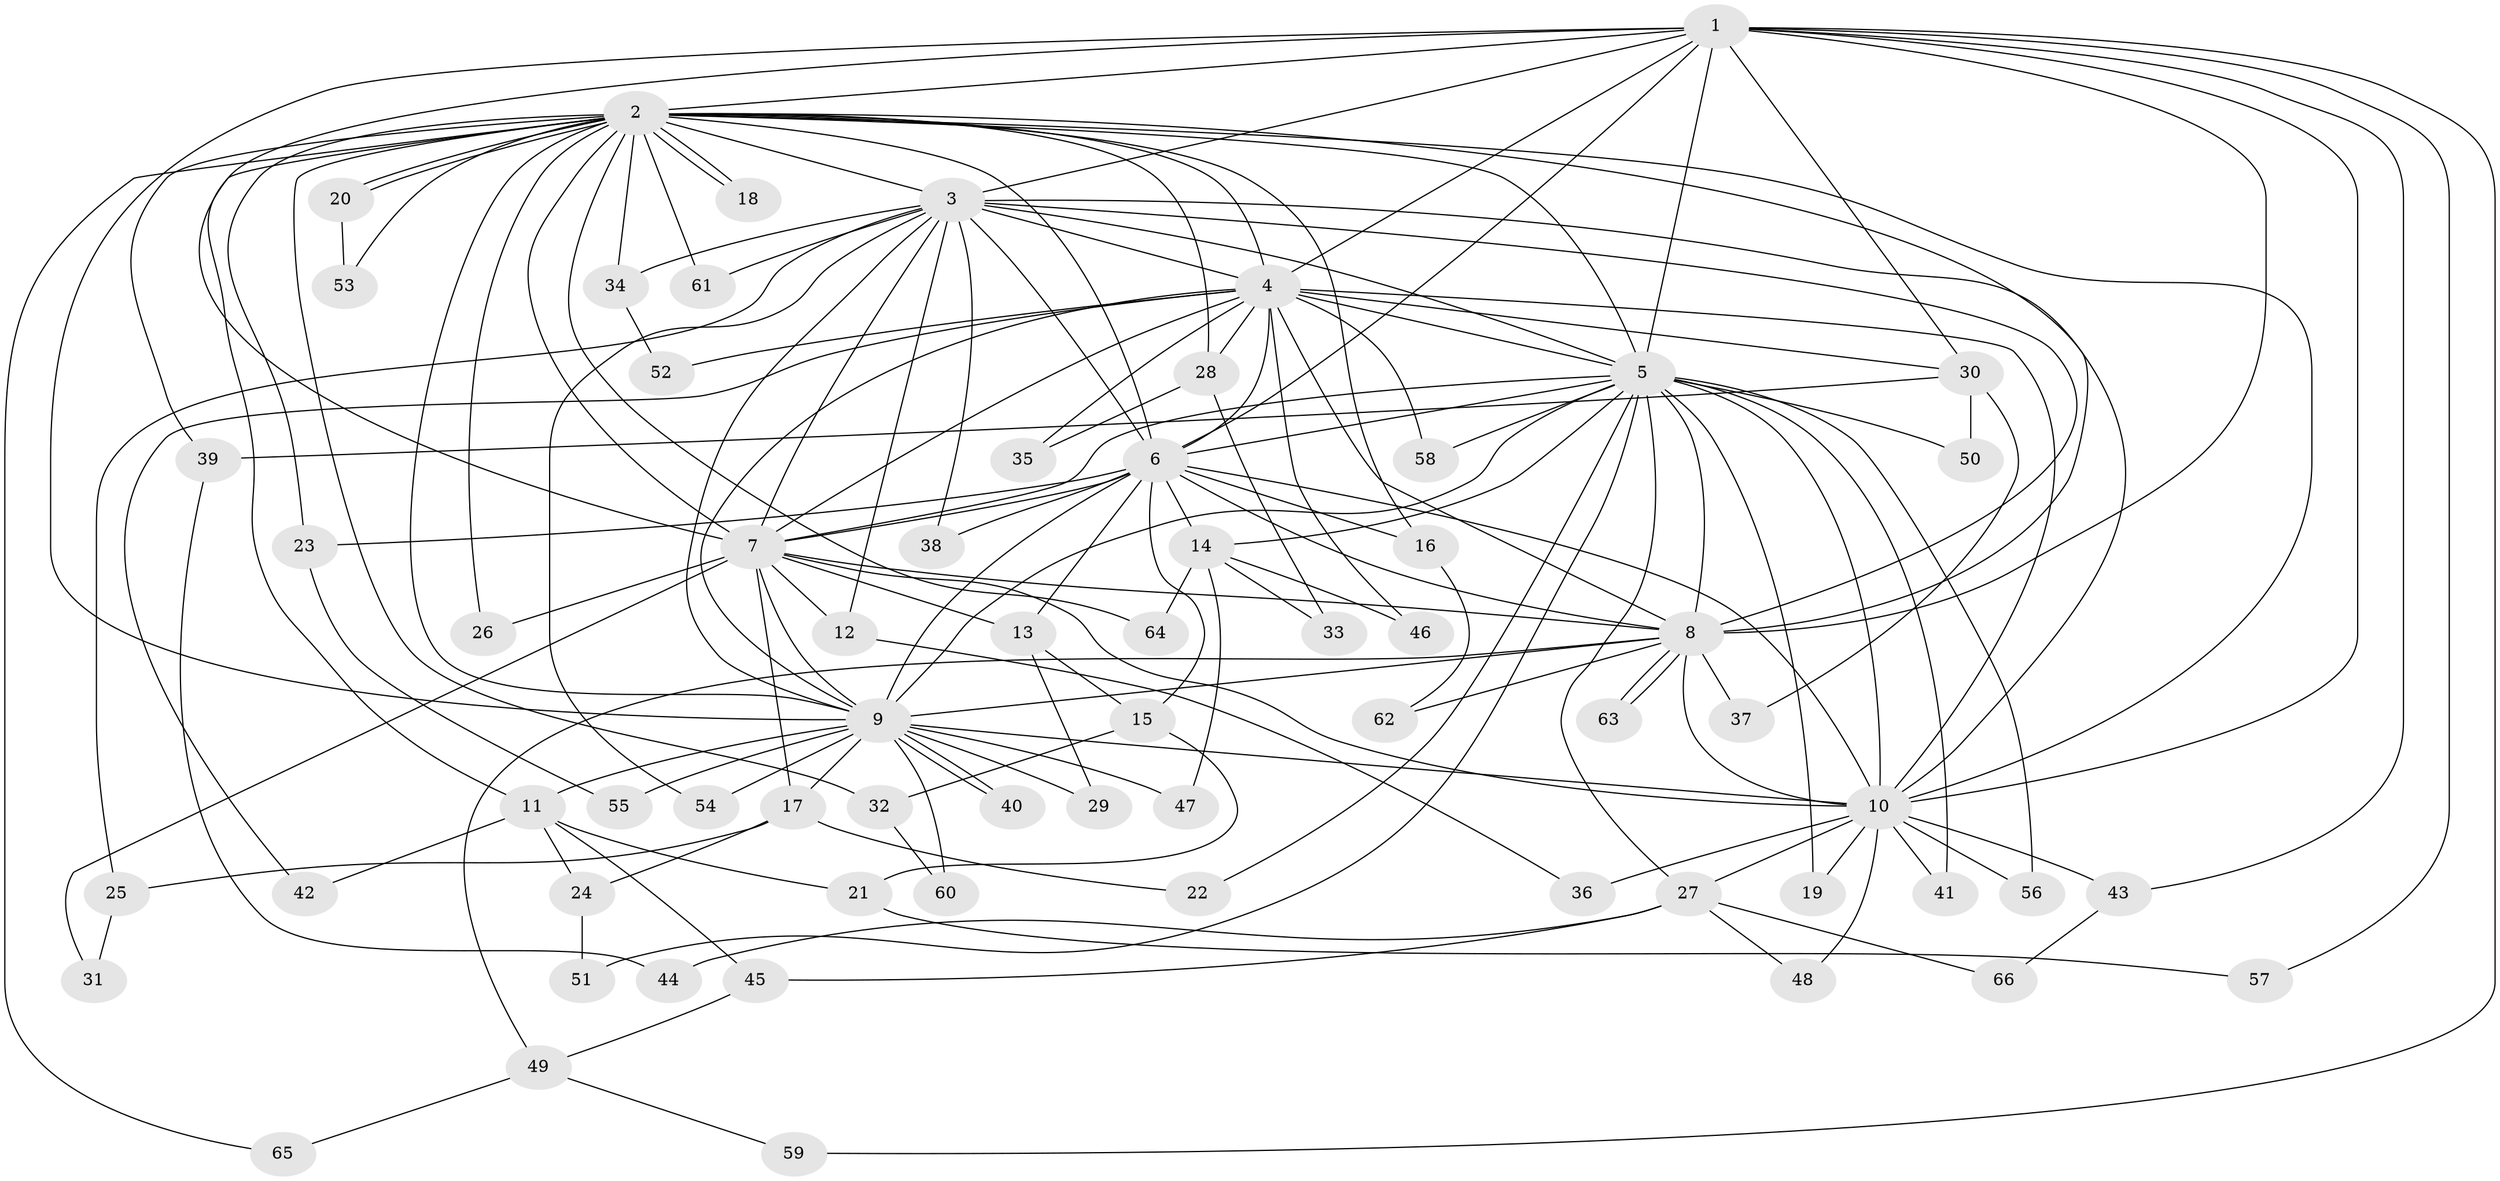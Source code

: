 // coarse degree distribution, {15: 0.020833333333333332, 29: 0.020833333333333332, 13: 0.041666666666666664, 16: 0.020833333333333332, 11: 0.020833333333333332, 7: 0.041666666666666664, 2: 0.5625, 4: 0.0625, 6: 0.020833333333333332, 5: 0.0625, 3: 0.10416666666666667, 1: 0.020833333333333332}
// Generated by graph-tools (version 1.1) at 2025/23/03/03/25 07:23:41]
// undirected, 66 vertices, 157 edges
graph export_dot {
graph [start="1"]
  node [color=gray90,style=filled];
  1;
  2;
  3;
  4;
  5;
  6;
  7;
  8;
  9;
  10;
  11;
  12;
  13;
  14;
  15;
  16;
  17;
  18;
  19;
  20;
  21;
  22;
  23;
  24;
  25;
  26;
  27;
  28;
  29;
  30;
  31;
  32;
  33;
  34;
  35;
  36;
  37;
  38;
  39;
  40;
  41;
  42;
  43;
  44;
  45;
  46;
  47;
  48;
  49;
  50;
  51;
  52;
  53;
  54;
  55;
  56;
  57;
  58;
  59;
  60;
  61;
  62;
  63;
  64;
  65;
  66;
  1 -- 2;
  1 -- 3;
  1 -- 4;
  1 -- 5;
  1 -- 6;
  1 -- 7;
  1 -- 8;
  1 -- 9;
  1 -- 10;
  1 -- 30;
  1 -- 43;
  1 -- 57;
  1 -- 59;
  2 -- 3;
  2 -- 4;
  2 -- 5;
  2 -- 6;
  2 -- 7;
  2 -- 8;
  2 -- 9;
  2 -- 10;
  2 -- 11;
  2 -- 16;
  2 -- 18;
  2 -- 18;
  2 -- 20;
  2 -- 20;
  2 -- 23;
  2 -- 26;
  2 -- 28;
  2 -- 32;
  2 -- 34;
  2 -- 39;
  2 -- 53;
  2 -- 61;
  2 -- 64;
  2 -- 65;
  3 -- 4;
  3 -- 5;
  3 -- 6;
  3 -- 7;
  3 -- 8;
  3 -- 9;
  3 -- 10;
  3 -- 12;
  3 -- 25;
  3 -- 34;
  3 -- 38;
  3 -- 54;
  3 -- 61;
  4 -- 5;
  4 -- 6;
  4 -- 7;
  4 -- 8;
  4 -- 9;
  4 -- 10;
  4 -- 28;
  4 -- 30;
  4 -- 35;
  4 -- 42;
  4 -- 46;
  4 -- 52;
  4 -- 58;
  5 -- 6;
  5 -- 7;
  5 -- 8;
  5 -- 9;
  5 -- 10;
  5 -- 14;
  5 -- 19;
  5 -- 22;
  5 -- 27;
  5 -- 41;
  5 -- 50;
  5 -- 51;
  5 -- 56;
  5 -- 58;
  6 -- 7;
  6 -- 8;
  6 -- 9;
  6 -- 10;
  6 -- 13;
  6 -- 14;
  6 -- 15;
  6 -- 16;
  6 -- 23;
  6 -- 38;
  7 -- 8;
  7 -- 9;
  7 -- 10;
  7 -- 12;
  7 -- 13;
  7 -- 17;
  7 -- 26;
  7 -- 31;
  8 -- 9;
  8 -- 10;
  8 -- 37;
  8 -- 49;
  8 -- 62;
  8 -- 63;
  8 -- 63;
  9 -- 10;
  9 -- 11;
  9 -- 17;
  9 -- 29;
  9 -- 40;
  9 -- 40;
  9 -- 47;
  9 -- 54;
  9 -- 55;
  9 -- 60;
  10 -- 19;
  10 -- 27;
  10 -- 36;
  10 -- 41;
  10 -- 43;
  10 -- 48;
  10 -- 56;
  11 -- 21;
  11 -- 24;
  11 -- 42;
  11 -- 45;
  12 -- 36;
  13 -- 15;
  13 -- 29;
  14 -- 33;
  14 -- 46;
  14 -- 47;
  14 -- 64;
  15 -- 21;
  15 -- 32;
  16 -- 62;
  17 -- 22;
  17 -- 24;
  17 -- 25;
  20 -- 53;
  21 -- 57;
  23 -- 55;
  24 -- 51;
  25 -- 31;
  27 -- 44;
  27 -- 45;
  27 -- 48;
  27 -- 66;
  28 -- 33;
  28 -- 35;
  30 -- 37;
  30 -- 39;
  30 -- 50;
  32 -- 60;
  34 -- 52;
  39 -- 44;
  43 -- 66;
  45 -- 49;
  49 -- 59;
  49 -- 65;
}
